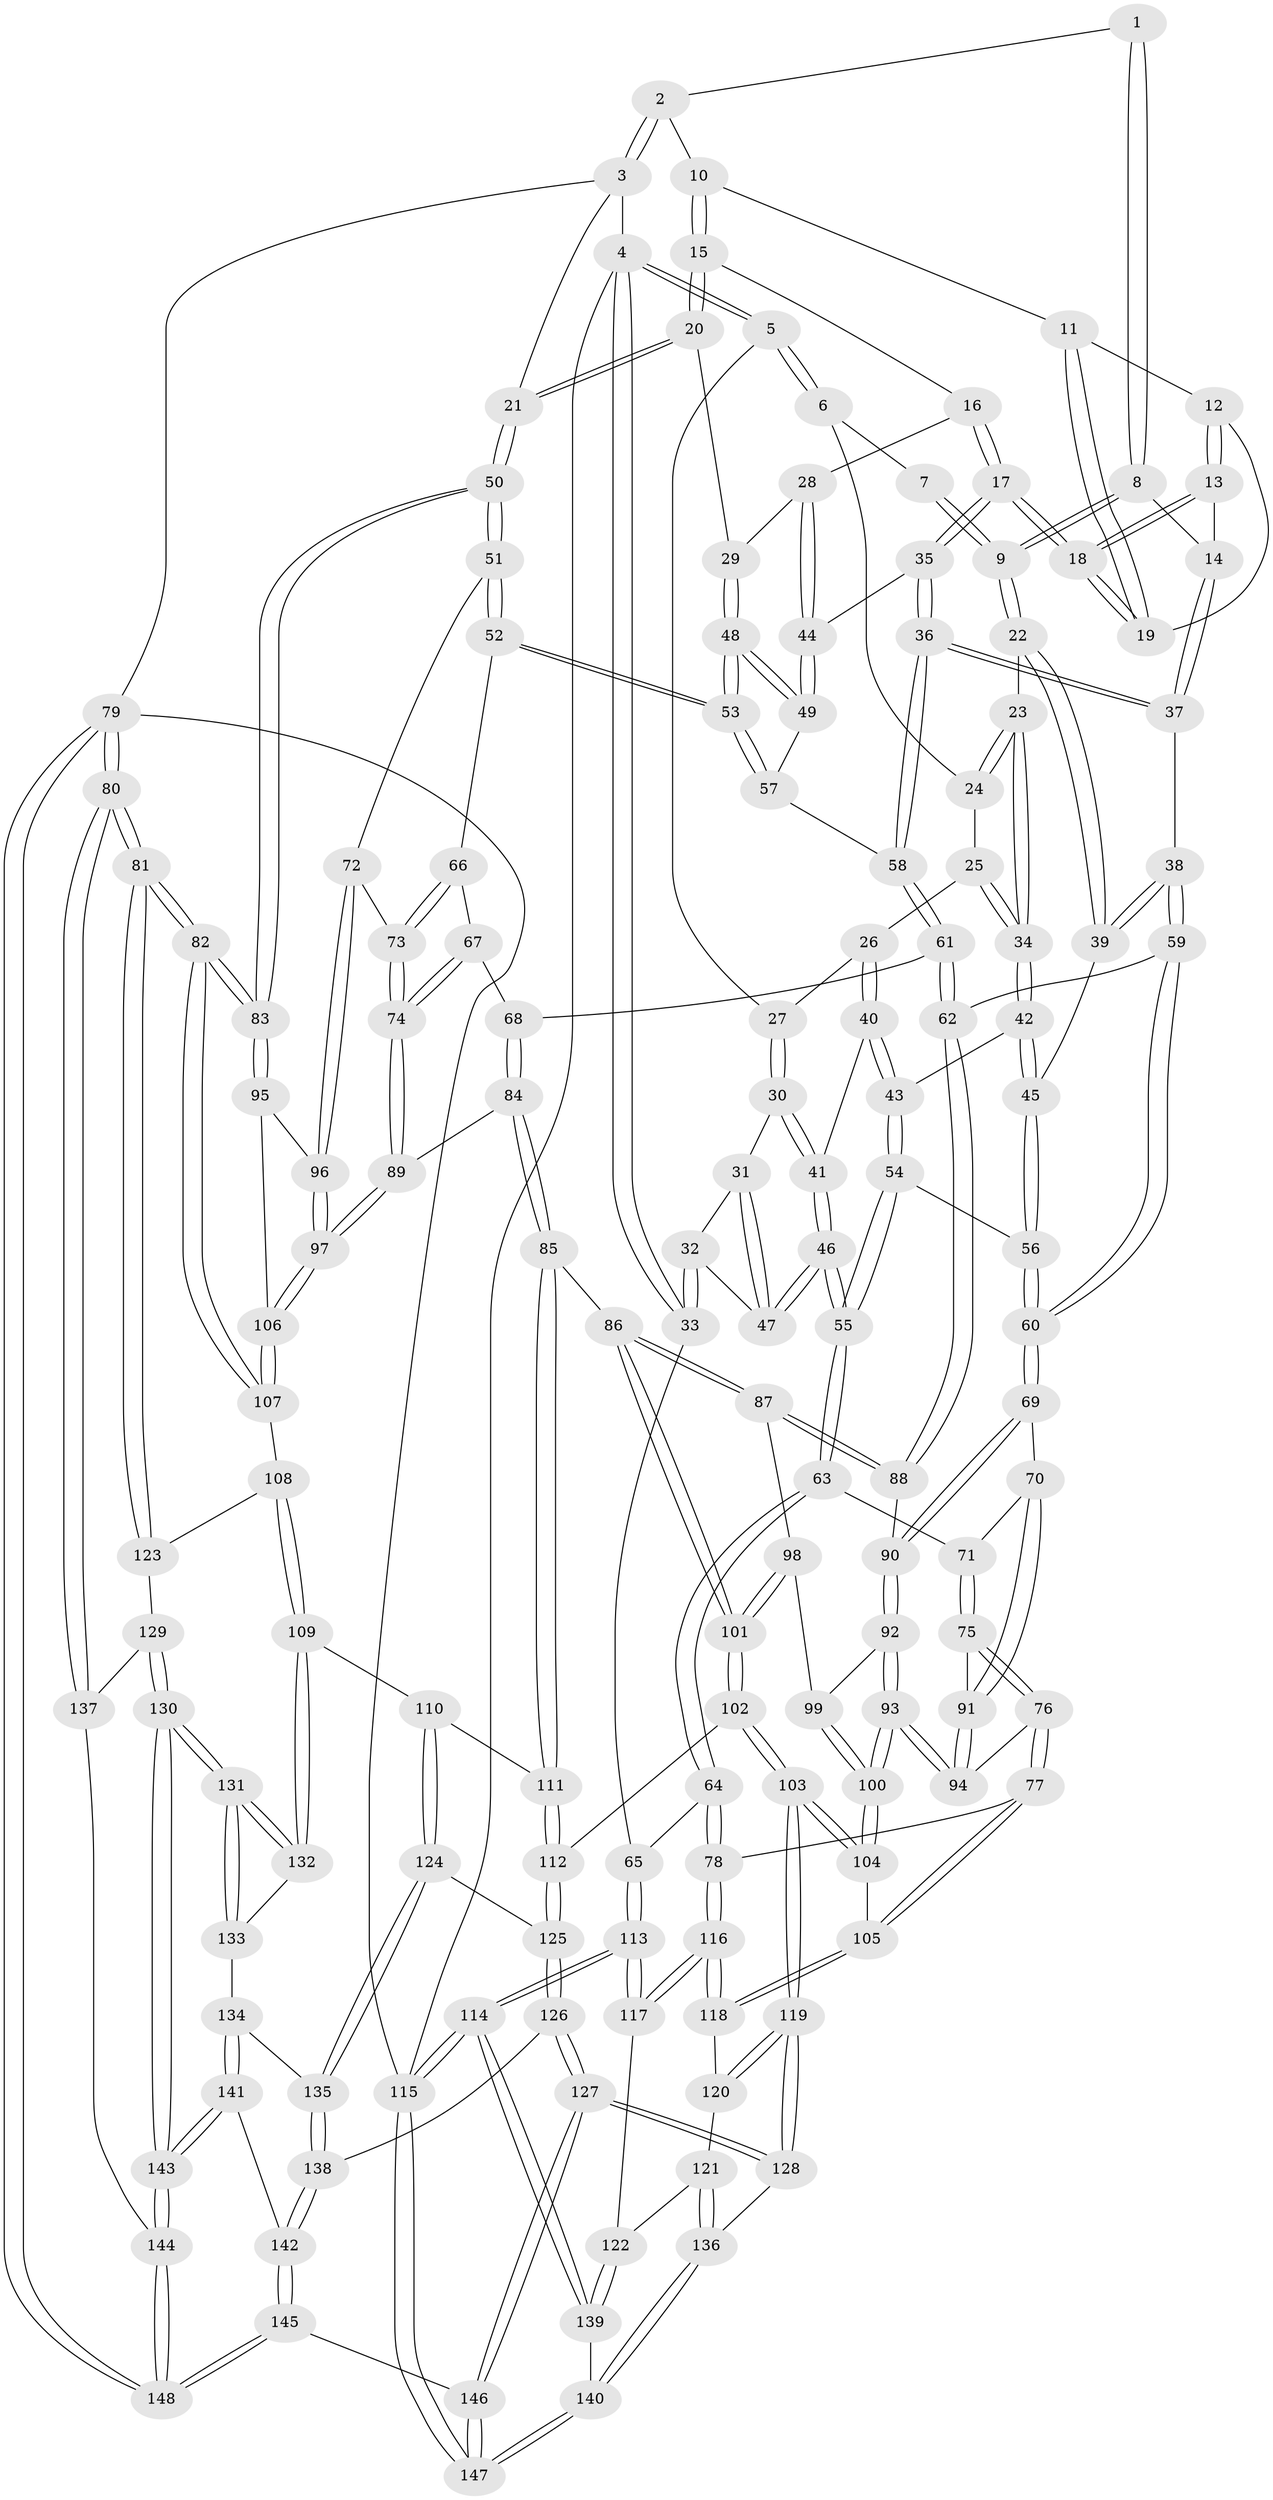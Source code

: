 // coarse degree distribution, {3: 0.07777777777777778, 5: 0.34444444444444444, 6: 0.044444444444444446, 4: 0.5333333333333333}
// Generated by graph-tools (version 1.1) at 2025/24/03/03/25 07:24:37]
// undirected, 148 vertices, 367 edges
graph export_dot {
graph [start="1"]
  node [color=gray90,style=filled];
  1 [pos="+0.5996695117646156+0"];
  2 [pos="+0.6699414339673176+0"];
  3 [pos="+1+0"];
  4 [pos="+0+0"];
  5 [pos="+0.1133086224756992+0"];
  6 [pos="+0.22281154822405538+0"];
  7 [pos="+0.4500587713418244+0"];
  8 [pos="+0.506842792162165+0.0751195945163629"];
  9 [pos="+0.48132608768572954+0.08088729047994389"];
  10 [pos="+0.6750668138831803+0"];
  11 [pos="+0.660871284099035+0"];
  12 [pos="+0.5939981333173062+0.03299052862140969"];
  13 [pos="+0.5591962194619101+0.08005249337495525"];
  14 [pos="+0.5276998691407853+0.08261518859783754"];
  15 [pos="+0.7233620391258241+0.002911237285191958"];
  16 [pos="+0.7262260754879206+0.055635582095050116"];
  17 [pos="+0.6462882036269143+0.13730419120480356"];
  18 [pos="+0.6368730953847298+0.12510873061519917"];
  19 [pos="+0.6352248822526363+0.08904633829614343"];
  20 [pos="+0.9263085969610447+0.08426596126011798"];
  21 [pos="+1+0"];
  22 [pos="+0.43896482928733627+0.09842833182712388"];
  23 [pos="+0.43058576877249194+0.09757767247867906"];
  24 [pos="+0.3700019665044574+0"];
  25 [pos="+0.3181886452986213+0.10969037687396488"];
  26 [pos="+0.3044951517186772+0.1097923427790069"];
  27 [pos="+0.11941553982403923+0"];
  28 [pos="+0.7787514512218381+0.10986494532219865"];
  29 [pos="+0.9007890196531466+0.11416648676444115"];
  30 [pos="+0.1557389149846877+0.08472651431428023"];
  31 [pos="+0.1379310163489934+0.11895192372884303"];
  32 [pos="+0.04404697472346779+0.22917537976470215"];
  33 [pos="+0+0.2878098150719405"];
  34 [pos="+0.4008887470041794+0.12718985673134658"];
  35 [pos="+0.649495217947846+0.19384137821047082"];
  36 [pos="+0.6072144605572538+0.2340054712742661"];
  37 [pos="+0.5718285872723102+0.23488902051474836"];
  38 [pos="+0.5442542698958611+0.2428441854075835"];
  39 [pos="+0.5202951960453803+0.23351767617259647"];
  40 [pos="+0.2667132172378452+0.1714702120154885"];
  41 [pos="+0.25253753363546905+0.17576455199810653"];
  42 [pos="+0.3765756766984128+0.18414061983192012"];
  43 [pos="+0.3616155234643921+0.1949169010766126"];
  44 [pos="+0.7185271273808861+0.2001125079280325"];
  45 [pos="+0.4556020856339782+0.24335722618372618"];
  46 [pos="+0.21715688970290134+0.31383469735883396"];
  47 [pos="+0.19465500562385923+0.29776514929027426"];
  48 [pos="+0.8623725022963977+0.2772496425854553"];
  49 [pos="+0.7576641839396151+0.22871959428254335"];
  50 [pos="+1+0.4088996906607191"];
  51 [pos="+0.9592095398306384+0.3630503002165216"];
  52 [pos="+0.8811621375156526+0.33267674022116195"];
  53 [pos="+0.8802405089569301+0.3313626729476378"];
  54 [pos="+0.3356218582419399+0.32057548186645873"];
  55 [pos="+0.22028688302326918+0.32087084578935854"];
  56 [pos="+0.3703445142339653+0.3405437152947008"];
  57 [pos="+0.6825929767628327+0.33914781989797754"];
  58 [pos="+0.6582779536695031+0.34520253414596846"];
  59 [pos="+0.5368699954127443+0.2631541067354462"];
  60 [pos="+0.434548834779029+0.4248003044271392"];
  61 [pos="+0.6380376915942946+0.42060008244534186"];
  62 [pos="+0.5815609583689352+0.4428595611390029"];
  63 [pos="+0.2033863211620233+0.35836064931717726"];
  64 [pos="+0+0.44504203342910625"];
  65 [pos="+0+0.43709003722998485"];
  66 [pos="+0.8456001542628871+0.37843676032882706"];
  67 [pos="+0.7596668379472324+0.4392995054518885"];
  68 [pos="+0.7021402790951407+0.4598037941747973"];
  69 [pos="+0.4348896392980069+0.42598364683220974"];
  70 [pos="+0.38709886522903136+0.4652200187674368"];
  71 [pos="+0.21598309887891282+0.43497018799062115"];
  72 [pos="+0.886556493145711+0.5246216226714215"];
  73 [pos="+0.8344173042417586+0.5292525499177557"];
  74 [pos="+0.8208689900023769+0.5410435002099966"];
  75 [pos="+0.19983087538229158+0.5031817377711783"];
  76 [pos="+0.1764423818347498+0.558261963080049"];
  77 [pos="+0.15493159258959457+0.5763148781741463"];
  78 [pos="+0.12579978455527185+0.5873286714074885"];
  79 [pos="+1+1"];
  80 [pos="+1+0.9159437622999058"];
  81 [pos="+1+0.7015144329420838"];
  82 [pos="+1+0.6359798889013064"];
  83 [pos="+1+0.5052071822097118"];
  84 [pos="+0.7278028605518613+0.5986550738767973"];
  85 [pos="+0.722838196991229+0.6031587795159412"];
  86 [pos="+0.6127134841307521+0.5957701734122366"];
  87 [pos="+0.568014340240575+0.5329645738325146"];
  88 [pos="+0.5385869511771757+0.4691774187500827"];
  89 [pos="+0.7876977619826911+0.5928346060424241"];
  90 [pos="+0.5027333064794983+0.46475719097881946"];
  91 [pos="+0.3690045537252902+0.49749100652682643"];
  92 [pos="+0.4793317102824972+0.5309312118218258"];
  93 [pos="+0.36378612775919367+0.6188453520878913"];
  94 [pos="+0.34335696010539474+0.579189608826473"];
  95 [pos="+1+0.5462579185757113"];
  96 [pos="+0.9104551416848925+0.5470086806653541"];
  97 [pos="+0.8738299968444555+0.6510997947281442"];
  98 [pos="+0.49711152086613464+0.6293435672736737"];
  99 [pos="+0.47318649804883917+0.6015607781126572"];
  100 [pos="+0.36676533160481073+0.6290060685235119"];
  101 [pos="+0.5323032925810998+0.7207779856954736"];
  102 [pos="+0.5280060452286444+0.7426405738036378"];
  103 [pos="+0.48503292291647204+0.7582212741176003"];
  104 [pos="+0.36675326124508356+0.6292918433157842"];
  105 [pos="+0.2934991297314874+0.7005925680741367"];
  106 [pos="+0.878249047043687+0.6566597769901514"];
  107 [pos="+0.885997710169589+0.7055420128033186"];
  108 [pos="+0.877322240571821+0.7515041690458656"];
  109 [pos="+0.7722144015436456+0.7828378144548047"];
  110 [pos="+0.7349892071239098+0.7677372970153595"];
  111 [pos="+0.7102036292245973+0.7402838960360915"];
  112 [pos="+0.5469426119499453+0.7518537882155366"];
  113 [pos="+0+0.8593122177048313"];
  114 [pos="+0+0.9236172256564783"];
  115 [pos="+0+1"];
  116 [pos="+0.11080088785781318+0.6962117399830333"];
  117 [pos="+0.10023660703301866+0.7324595533845542"];
  118 [pos="+0.29057178821608765+0.7200943127697027"];
  119 [pos="+0.45375026963602+0.7931290398529753"];
  120 [pos="+0.2907513557474696+0.7228332034250908"];
  121 [pos="+0.24929199040376993+0.8139930913521911"];
  122 [pos="+0.1633272338078468+0.820305590122317"];
  123 [pos="+0.9089456106893025+0.7840532158648065"];
  124 [pos="+0.6673763050912821+0.8681487976579293"];
  125 [pos="+0.5974899913633057+0.853162282263845"];
  126 [pos="+0.568668921004025+0.9316281766178142"];
  127 [pos="+0.43018143123895997+0.9675768081369337"];
  128 [pos="+0.40513067711876766+0.9012726996807204"];
  129 [pos="+0.9224411335619945+0.8386597503865448"];
  130 [pos="+0.8161020231176837+0.9536684366146574"];
  131 [pos="+0.8004438844927644+0.9089394111301791"];
  132 [pos="+0.7743646645276753+0.7993050594780757"];
  133 [pos="+0.7233235834517993+0.8804864308847958"];
  134 [pos="+0.6807114787801976+0.8988441428836711"];
  135 [pos="+0.6791901699581472+0.8968924767381842"];
  136 [pos="+0.3229056554673806+0.8783188262328132"];
  137 [pos="+0.9922143697463226+0.8936326475474923"];
  138 [pos="+0.5844775676141879+0.9414238294548601"];
  139 [pos="+0.145792079072104+0.8661065440805574"];
  140 [pos="+0.15101599040781793+1"];
  141 [pos="+0.6902729890281971+0.9209895603204841"];
  142 [pos="+0.6366782706706985+0.9946292064257417"];
  143 [pos="+0.8132278279772049+0.9733600924451338"];
  144 [pos="+0.8421178524930999+1"];
  145 [pos="+0.6903265583827602+1"];
  146 [pos="+0.4039114564915962+1"];
  147 [pos="+0.053229230455136084+1"];
  148 [pos="+0.840039274252391+1"];
  1 -- 2;
  1 -- 8;
  1 -- 8;
  2 -- 3;
  2 -- 3;
  2 -- 10;
  3 -- 4;
  3 -- 21;
  3 -- 79;
  4 -- 5;
  4 -- 5;
  4 -- 33;
  4 -- 33;
  4 -- 115;
  5 -- 6;
  5 -- 6;
  5 -- 27;
  6 -- 7;
  6 -- 24;
  7 -- 9;
  7 -- 9;
  8 -- 9;
  8 -- 9;
  8 -- 14;
  9 -- 22;
  9 -- 22;
  10 -- 11;
  10 -- 15;
  10 -- 15;
  11 -- 12;
  11 -- 19;
  11 -- 19;
  12 -- 13;
  12 -- 13;
  12 -- 19;
  13 -- 14;
  13 -- 18;
  13 -- 18;
  14 -- 37;
  14 -- 37;
  15 -- 16;
  15 -- 20;
  15 -- 20;
  16 -- 17;
  16 -- 17;
  16 -- 28;
  17 -- 18;
  17 -- 18;
  17 -- 35;
  17 -- 35;
  18 -- 19;
  18 -- 19;
  20 -- 21;
  20 -- 21;
  20 -- 29;
  21 -- 50;
  21 -- 50;
  22 -- 23;
  22 -- 39;
  22 -- 39;
  23 -- 24;
  23 -- 24;
  23 -- 34;
  23 -- 34;
  24 -- 25;
  25 -- 26;
  25 -- 34;
  25 -- 34;
  26 -- 27;
  26 -- 40;
  26 -- 40;
  27 -- 30;
  27 -- 30;
  28 -- 29;
  28 -- 44;
  28 -- 44;
  29 -- 48;
  29 -- 48;
  30 -- 31;
  30 -- 41;
  30 -- 41;
  31 -- 32;
  31 -- 47;
  31 -- 47;
  32 -- 33;
  32 -- 33;
  32 -- 47;
  33 -- 65;
  34 -- 42;
  34 -- 42;
  35 -- 36;
  35 -- 36;
  35 -- 44;
  36 -- 37;
  36 -- 37;
  36 -- 58;
  36 -- 58;
  37 -- 38;
  38 -- 39;
  38 -- 39;
  38 -- 59;
  38 -- 59;
  39 -- 45;
  40 -- 41;
  40 -- 43;
  40 -- 43;
  41 -- 46;
  41 -- 46;
  42 -- 43;
  42 -- 45;
  42 -- 45;
  43 -- 54;
  43 -- 54;
  44 -- 49;
  44 -- 49;
  45 -- 56;
  45 -- 56;
  46 -- 47;
  46 -- 47;
  46 -- 55;
  46 -- 55;
  48 -- 49;
  48 -- 49;
  48 -- 53;
  48 -- 53;
  49 -- 57;
  50 -- 51;
  50 -- 51;
  50 -- 83;
  50 -- 83;
  51 -- 52;
  51 -- 52;
  51 -- 72;
  52 -- 53;
  52 -- 53;
  52 -- 66;
  53 -- 57;
  53 -- 57;
  54 -- 55;
  54 -- 55;
  54 -- 56;
  55 -- 63;
  55 -- 63;
  56 -- 60;
  56 -- 60;
  57 -- 58;
  58 -- 61;
  58 -- 61;
  59 -- 60;
  59 -- 60;
  59 -- 62;
  60 -- 69;
  60 -- 69;
  61 -- 62;
  61 -- 62;
  61 -- 68;
  62 -- 88;
  62 -- 88;
  63 -- 64;
  63 -- 64;
  63 -- 71;
  64 -- 65;
  64 -- 78;
  64 -- 78;
  65 -- 113;
  65 -- 113;
  66 -- 67;
  66 -- 73;
  66 -- 73;
  67 -- 68;
  67 -- 74;
  67 -- 74;
  68 -- 84;
  68 -- 84;
  69 -- 70;
  69 -- 90;
  69 -- 90;
  70 -- 71;
  70 -- 91;
  70 -- 91;
  71 -- 75;
  71 -- 75;
  72 -- 73;
  72 -- 96;
  72 -- 96;
  73 -- 74;
  73 -- 74;
  74 -- 89;
  74 -- 89;
  75 -- 76;
  75 -- 76;
  75 -- 91;
  76 -- 77;
  76 -- 77;
  76 -- 94;
  77 -- 78;
  77 -- 105;
  77 -- 105;
  78 -- 116;
  78 -- 116;
  79 -- 80;
  79 -- 80;
  79 -- 148;
  79 -- 148;
  79 -- 115;
  80 -- 81;
  80 -- 81;
  80 -- 137;
  80 -- 137;
  81 -- 82;
  81 -- 82;
  81 -- 123;
  81 -- 123;
  82 -- 83;
  82 -- 83;
  82 -- 107;
  82 -- 107;
  83 -- 95;
  83 -- 95;
  84 -- 85;
  84 -- 85;
  84 -- 89;
  85 -- 86;
  85 -- 111;
  85 -- 111;
  86 -- 87;
  86 -- 87;
  86 -- 101;
  86 -- 101;
  87 -- 88;
  87 -- 88;
  87 -- 98;
  88 -- 90;
  89 -- 97;
  89 -- 97;
  90 -- 92;
  90 -- 92;
  91 -- 94;
  91 -- 94;
  92 -- 93;
  92 -- 93;
  92 -- 99;
  93 -- 94;
  93 -- 94;
  93 -- 100;
  93 -- 100;
  95 -- 96;
  95 -- 106;
  96 -- 97;
  96 -- 97;
  97 -- 106;
  97 -- 106;
  98 -- 99;
  98 -- 101;
  98 -- 101;
  99 -- 100;
  99 -- 100;
  100 -- 104;
  100 -- 104;
  101 -- 102;
  101 -- 102;
  102 -- 103;
  102 -- 103;
  102 -- 112;
  103 -- 104;
  103 -- 104;
  103 -- 119;
  103 -- 119;
  104 -- 105;
  105 -- 118;
  105 -- 118;
  106 -- 107;
  106 -- 107;
  107 -- 108;
  108 -- 109;
  108 -- 109;
  108 -- 123;
  109 -- 110;
  109 -- 132;
  109 -- 132;
  110 -- 111;
  110 -- 124;
  110 -- 124;
  111 -- 112;
  111 -- 112;
  112 -- 125;
  112 -- 125;
  113 -- 114;
  113 -- 114;
  113 -- 117;
  113 -- 117;
  114 -- 115;
  114 -- 115;
  114 -- 139;
  114 -- 139;
  115 -- 147;
  115 -- 147;
  116 -- 117;
  116 -- 117;
  116 -- 118;
  116 -- 118;
  117 -- 122;
  118 -- 120;
  119 -- 120;
  119 -- 120;
  119 -- 128;
  119 -- 128;
  120 -- 121;
  121 -- 122;
  121 -- 136;
  121 -- 136;
  122 -- 139;
  122 -- 139;
  123 -- 129;
  124 -- 125;
  124 -- 135;
  124 -- 135;
  125 -- 126;
  125 -- 126;
  126 -- 127;
  126 -- 127;
  126 -- 138;
  127 -- 128;
  127 -- 128;
  127 -- 146;
  127 -- 146;
  128 -- 136;
  129 -- 130;
  129 -- 130;
  129 -- 137;
  130 -- 131;
  130 -- 131;
  130 -- 143;
  130 -- 143;
  131 -- 132;
  131 -- 132;
  131 -- 133;
  131 -- 133;
  132 -- 133;
  133 -- 134;
  134 -- 135;
  134 -- 141;
  134 -- 141;
  135 -- 138;
  135 -- 138;
  136 -- 140;
  136 -- 140;
  137 -- 144;
  138 -- 142;
  138 -- 142;
  139 -- 140;
  140 -- 147;
  140 -- 147;
  141 -- 142;
  141 -- 143;
  141 -- 143;
  142 -- 145;
  142 -- 145;
  143 -- 144;
  143 -- 144;
  144 -- 148;
  144 -- 148;
  145 -- 146;
  145 -- 148;
  145 -- 148;
  146 -- 147;
  146 -- 147;
}
